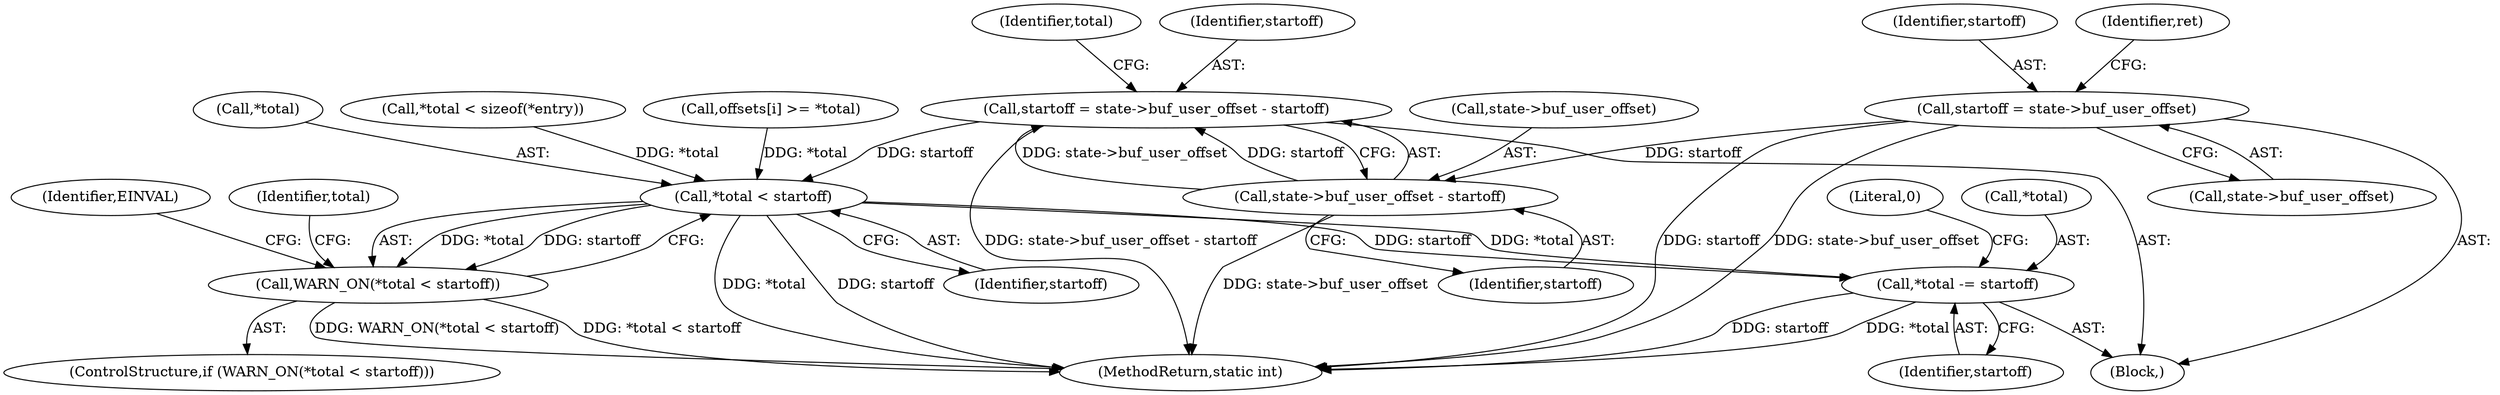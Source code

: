 digraph "0_linux_b71812168571fa55e44cdd0254471331b9c4c4c6_0@integer" {
"1000404" [label="(Call,startoff = state->buf_user_offset - startoff)"];
"1000406" [label="(Call,state->buf_user_offset - startoff)"];
"1000168" [label="(Call,startoff = state->buf_user_offset)"];
"1000413" [label="(Call,*total < startoff)"];
"1000412" [label="(Call,WARN_ON(*total < startoff))"];
"1000420" [label="(Call,*total -= startoff)"];
"1000425" [label="(Literal,0)"];
"1000414" [label="(Call,*total)"];
"1000413" [label="(Call,*total < startoff)"];
"1000411" [label="(ControlStructure,if (WARN_ON(*total < startoff)))"];
"1000415" [label="(Identifier,total)"];
"1000168" [label="(Call,startoff = state->buf_user_offset)"];
"1000412" [label="(Call,WARN_ON(*total < startoff))"];
"1000169" [label="(Identifier,startoff)"];
"1000175" [label="(Identifier,ret)"];
"1000423" [label="(Identifier,startoff)"];
"1000407" [label="(Call,state->buf_user_offset)"];
"1000404" [label="(Call,startoff = state->buf_user_offset - startoff)"];
"1000420" [label="(Call,*total -= startoff)"];
"1000419" [label="(Identifier,EINVAL)"];
"1000410" [label="(Identifier,startoff)"];
"1000421" [label="(Call,*total)"];
"1000109" [label="(Block,)"];
"1000406" [label="(Call,state->buf_user_offset - startoff)"];
"1000426" [label="(MethodReturn,static int)"];
"1000405" [label="(Identifier,startoff)"];
"1000152" [label="(Call,*total < sizeof(*entry))"];
"1000257" [label="(Call,offsets[i] >= *total)"];
"1000170" [label="(Call,state->buf_user_offset)"];
"1000416" [label="(Identifier,startoff)"];
"1000422" [label="(Identifier,total)"];
"1000404" -> "1000109"  [label="AST: "];
"1000404" -> "1000406"  [label="CFG: "];
"1000405" -> "1000404"  [label="AST: "];
"1000406" -> "1000404"  [label="AST: "];
"1000415" -> "1000404"  [label="CFG: "];
"1000404" -> "1000426"  [label="DDG: state->buf_user_offset - startoff"];
"1000406" -> "1000404"  [label="DDG: state->buf_user_offset"];
"1000406" -> "1000404"  [label="DDG: startoff"];
"1000404" -> "1000413"  [label="DDG: startoff"];
"1000406" -> "1000410"  [label="CFG: "];
"1000407" -> "1000406"  [label="AST: "];
"1000410" -> "1000406"  [label="AST: "];
"1000406" -> "1000426"  [label="DDG: state->buf_user_offset"];
"1000168" -> "1000406"  [label="DDG: startoff"];
"1000168" -> "1000109"  [label="AST: "];
"1000168" -> "1000170"  [label="CFG: "];
"1000169" -> "1000168"  [label="AST: "];
"1000170" -> "1000168"  [label="AST: "];
"1000175" -> "1000168"  [label="CFG: "];
"1000168" -> "1000426"  [label="DDG: startoff"];
"1000168" -> "1000426"  [label="DDG: state->buf_user_offset"];
"1000413" -> "1000412"  [label="AST: "];
"1000413" -> "1000416"  [label="CFG: "];
"1000414" -> "1000413"  [label="AST: "];
"1000416" -> "1000413"  [label="AST: "];
"1000412" -> "1000413"  [label="CFG: "];
"1000413" -> "1000426"  [label="DDG: *total"];
"1000413" -> "1000426"  [label="DDG: startoff"];
"1000413" -> "1000412"  [label="DDG: *total"];
"1000413" -> "1000412"  [label="DDG: startoff"];
"1000152" -> "1000413"  [label="DDG: *total"];
"1000257" -> "1000413"  [label="DDG: *total"];
"1000413" -> "1000420"  [label="DDG: startoff"];
"1000413" -> "1000420"  [label="DDG: *total"];
"1000412" -> "1000411"  [label="AST: "];
"1000419" -> "1000412"  [label="CFG: "];
"1000422" -> "1000412"  [label="CFG: "];
"1000412" -> "1000426"  [label="DDG: WARN_ON(*total < startoff)"];
"1000412" -> "1000426"  [label="DDG: *total < startoff"];
"1000420" -> "1000109"  [label="AST: "];
"1000420" -> "1000423"  [label="CFG: "];
"1000421" -> "1000420"  [label="AST: "];
"1000423" -> "1000420"  [label="AST: "];
"1000425" -> "1000420"  [label="CFG: "];
"1000420" -> "1000426"  [label="DDG: startoff"];
"1000420" -> "1000426"  [label="DDG: *total"];
}

